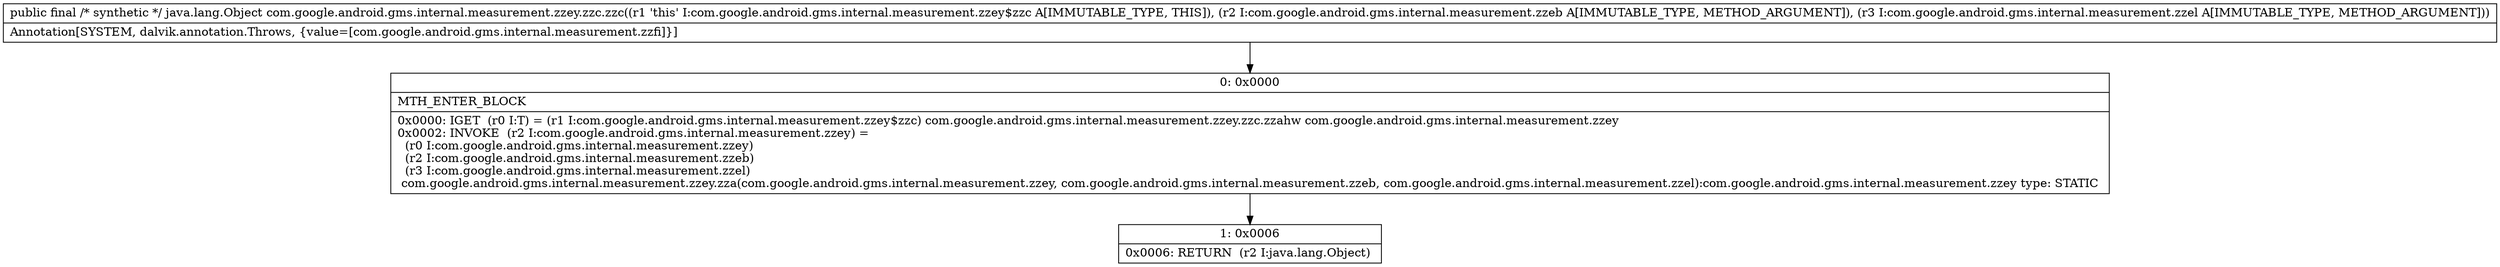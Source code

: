 digraph "CFG forcom.google.android.gms.internal.measurement.zzey.zzc.zzc(Lcom\/google\/android\/gms\/internal\/measurement\/zzeb;Lcom\/google\/android\/gms\/internal\/measurement\/zzel;)Ljava\/lang\/Object;" {
Node_0 [shape=record,label="{0\:\ 0x0000|MTH_ENTER_BLOCK\l|0x0000: IGET  (r0 I:T) = (r1 I:com.google.android.gms.internal.measurement.zzey$zzc) com.google.android.gms.internal.measurement.zzey.zzc.zzahw com.google.android.gms.internal.measurement.zzey \l0x0002: INVOKE  (r2 I:com.google.android.gms.internal.measurement.zzey) = \l  (r0 I:com.google.android.gms.internal.measurement.zzey)\l  (r2 I:com.google.android.gms.internal.measurement.zzeb)\l  (r3 I:com.google.android.gms.internal.measurement.zzel)\l com.google.android.gms.internal.measurement.zzey.zza(com.google.android.gms.internal.measurement.zzey, com.google.android.gms.internal.measurement.zzeb, com.google.android.gms.internal.measurement.zzel):com.google.android.gms.internal.measurement.zzey type: STATIC \l}"];
Node_1 [shape=record,label="{1\:\ 0x0006|0x0006: RETURN  (r2 I:java.lang.Object) \l}"];
MethodNode[shape=record,label="{public final \/* synthetic *\/ java.lang.Object com.google.android.gms.internal.measurement.zzey.zzc.zzc((r1 'this' I:com.google.android.gms.internal.measurement.zzey$zzc A[IMMUTABLE_TYPE, THIS]), (r2 I:com.google.android.gms.internal.measurement.zzeb A[IMMUTABLE_TYPE, METHOD_ARGUMENT]), (r3 I:com.google.android.gms.internal.measurement.zzel A[IMMUTABLE_TYPE, METHOD_ARGUMENT]))  | Annotation[SYSTEM, dalvik.annotation.Throws, \{value=[com.google.android.gms.internal.measurement.zzfi]\}]\l}"];
MethodNode -> Node_0;
Node_0 -> Node_1;
}

